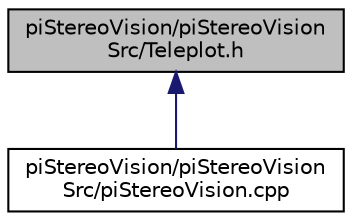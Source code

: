 digraph "piStereoVision/piStereoVisionSrc/Teleplot.h"
{
 // LATEX_PDF_SIZE
  edge [fontname="Helvetica",fontsize="10",labelfontname="Helvetica",labelfontsize="10"];
  node [fontname="Helvetica",fontsize="10",shape=record];
  Node1 [label="piStereoVision/piStereoVision\lSrc/Teleplot.h",height=0.2,width=0.4,color="black", fillcolor="grey75", style="filled", fontcolor="black",tooltip=" "];
  Node1 -> Node2 [dir="back",color="midnightblue",fontsize="10",style="solid",fontname="Helvetica"];
  Node2 [label="piStereoVision/piStereoVision\lSrc/piStereoVision.cpp",height=0.2,width=0.4,color="black", fillcolor="white", style="filled",URL="$piStereoVision_8cpp.html",tooltip=" "];
}
